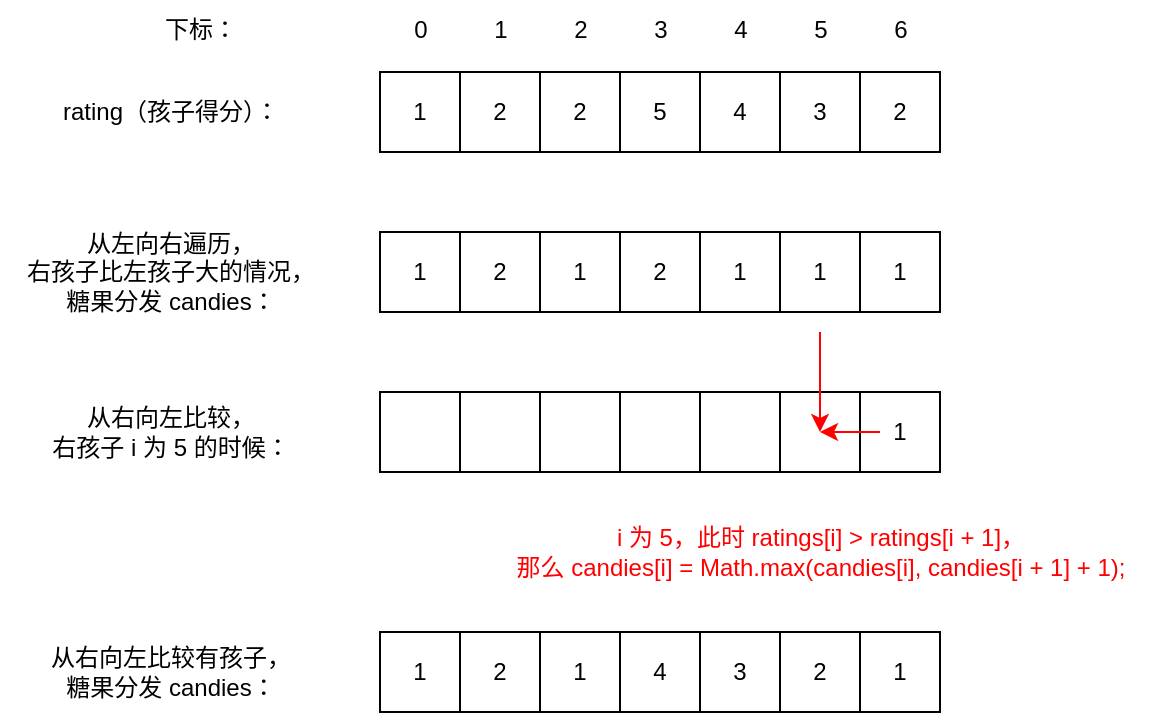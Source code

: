 <mxfile version="24.7.8">
  <diagram name="第 1 页" id="8yIdfQeqXRzx3Cp5AqD7">
    <mxGraphModel dx="954" dy="727" grid="1" gridSize="10" guides="1" tooltips="1" connect="1" arrows="1" fold="1" page="1" pageScale="1" pageWidth="827" pageHeight="1169" math="0" shadow="0">
      <root>
        <mxCell id="0" />
        <mxCell id="1" parent="0" />
        <mxCell id="0dEdYOCYhn5tAiqm6XrN-1" value="1" style="rounded=0;whiteSpace=wrap;html=1;" vertex="1" parent="1">
          <mxGeometry x="280" y="80" width="40" height="40" as="geometry" />
        </mxCell>
        <mxCell id="0dEdYOCYhn5tAiqm6XrN-2" value="2" style="rounded=0;whiteSpace=wrap;html=1;" vertex="1" parent="1">
          <mxGeometry x="320" y="80" width="40" height="40" as="geometry" />
        </mxCell>
        <mxCell id="0dEdYOCYhn5tAiqm6XrN-3" value="5" style="rounded=0;whiteSpace=wrap;html=1;" vertex="1" parent="1">
          <mxGeometry x="400" y="80" width="40" height="40" as="geometry" />
        </mxCell>
        <mxCell id="0dEdYOCYhn5tAiqm6XrN-4" value="4" style="rounded=0;whiteSpace=wrap;html=1;" vertex="1" parent="1">
          <mxGeometry x="440" y="80" width="40" height="40" as="geometry" />
        </mxCell>
        <mxCell id="0dEdYOCYhn5tAiqm6XrN-5" value="3" style="rounded=0;whiteSpace=wrap;html=1;" vertex="1" parent="1">
          <mxGeometry x="480" y="80" width="40" height="40" as="geometry" />
        </mxCell>
        <mxCell id="0dEdYOCYhn5tAiqm6XrN-6" value="2" style="rounded=0;whiteSpace=wrap;html=1;" vertex="1" parent="1">
          <mxGeometry x="360" y="80" width="40" height="40" as="geometry" />
        </mxCell>
        <mxCell id="0dEdYOCYhn5tAiqm6XrN-7" value="2" style="rounded=0;whiteSpace=wrap;html=1;" vertex="1" parent="1">
          <mxGeometry x="520" y="80" width="40" height="40" as="geometry" />
        </mxCell>
        <mxCell id="0dEdYOCYhn5tAiqm6XrN-8" value="0" style="text;html=1;align=center;verticalAlign=middle;resizable=0;points=[];autosize=1;strokeColor=none;fillColor=none;" vertex="1" parent="1">
          <mxGeometry x="285" y="44" width="30" height="30" as="geometry" />
        </mxCell>
        <mxCell id="0dEdYOCYhn5tAiqm6XrN-9" value="2" style="text;html=1;align=center;verticalAlign=middle;resizable=0;points=[];autosize=1;strokeColor=none;fillColor=none;" vertex="1" parent="1">
          <mxGeometry x="365" y="44" width="30" height="30" as="geometry" />
        </mxCell>
        <mxCell id="0dEdYOCYhn5tAiqm6XrN-10" value="1" style="text;html=1;align=center;verticalAlign=middle;resizable=0;points=[];autosize=1;strokeColor=none;fillColor=none;" vertex="1" parent="1">
          <mxGeometry x="325" y="44" width="30" height="30" as="geometry" />
        </mxCell>
        <mxCell id="0dEdYOCYhn5tAiqm6XrN-11" value="3" style="text;html=1;align=center;verticalAlign=middle;resizable=0;points=[];autosize=1;strokeColor=none;fillColor=none;" vertex="1" parent="1">
          <mxGeometry x="405" y="44" width="30" height="30" as="geometry" />
        </mxCell>
        <mxCell id="0dEdYOCYhn5tAiqm6XrN-12" value="5" style="text;html=1;align=center;verticalAlign=middle;resizable=0;points=[];autosize=1;strokeColor=none;fillColor=none;" vertex="1" parent="1">
          <mxGeometry x="485" y="44" width="30" height="30" as="geometry" />
        </mxCell>
        <mxCell id="0dEdYOCYhn5tAiqm6XrN-13" value="4" style="text;html=1;align=center;verticalAlign=middle;resizable=0;points=[];autosize=1;strokeColor=none;fillColor=none;" vertex="1" parent="1">
          <mxGeometry x="445" y="44" width="30" height="30" as="geometry" />
        </mxCell>
        <mxCell id="0dEdYOCYhn5tAiqm6XrN-14" value="6" style="text;html=1;align=center;verticalAlign=middle;resizable=0;points=[];autosize=1;strokeColor=none;fillColor=none;" vertex="1" parent="1">
          <mxGeometry x="525" y="44" width="30" height="30" as="geometry" />
        </mxCell>
        <mxCell id="0dEdYOCYhn5tAiqm6XrN-15" value="下标：" style="text;html=1;align=center;verticalAlign=middle;resizable=0;points=[];autosize=1;strokeColor=none;fillColor=none;" vertex="1" parent="1">
          <mxGeometry x="160" y="44" width="60" height="30" as="geometry" />
        </mxCell>
        <mxCell id="0dEdYOCYhn5tAiqm6XrN-16" value="rating（孩子得分）：" style="text;html=1;align=center;verticalAlign=middle;resizable=0;points=[];autosize=1;strokeColor=none;fillColor=none;" vertex="1" parent="1">
          <mxGeometry x="110" y="85" width="130" height="30" as="geometry" />
        </mxCell>
        <mxCell id="0dEdYOCYhn5tAiqm6XrN-17" value="1" style="rounded=0;whiteSpace=wrap;html=1;" vertex="1" parent="1">
          <mxGeometry x="280" y="160" width="40" height="40" as="geometry" />
        </mxCell>
        <mxCell id="0dEdYOCYhn5tAiqm6XrN-18" value="2" style="rounded=0;whiteSpace=wrap;html=1;" vertex="1" parent="1">
          <mxGeometry x="320" y="160" width="40" height="40" as="geometry" />
        </mxCell>
        <mxCell id="0dEdYOCYhn5tAiqm6XrN-19" value="2" style="rounded=0;whiteSpace=wrap;html=1;" vertex="1" parent="1">
          <mxGeometry x="400" y="160" width="40" height="40" as="geometry" />
        </mxCell>
        <mxCell id="0dEdYOCYhn5tAiqm6XrN-20" value="1" style="rounded=0;whiteSpace=wrap;html=1;" vertex="1" parent="1">
          <mxGeometry x="440" y="160" width="40" height="40" as="geometry" />
        </mxCell>
        <mxCell id="0dEdYOCYhn5tAiqm6XrN-21" value="1" style="rounded=0;whiteSpace=wrap;html=1;" vertex="1" parent="1">
          <mxGeometry x="480" y="160" width="40" height="40" as="geometry" />
        </mxCell>
        <mxCell id="0dEdYOCYhn5tAiqm6XrN-22" value="1" style="rounded=0;whiteSpace=wrap;html=1;" vertex="1" parent="1">
          <mxGeometry x="360" y="160" width="40" height="40" as="geometry" />
        </mxCell>
        <mxCell id="0dEdYOCYhn5tAiqm6XrN-23" value="1" style="rounded=0;whiteSpace=wrap;html=1;" vertex="1" parent="1">
          <mxGeometry x="520" y="160" width="40" height="40" as="geometry" />
        </mxCell>
        <mxCell id="0dEdYOCYhn5tAiqm6XrN-24" value="从左向右遍历，&lt;div&gt;右孩子比左孩子大的情况，&lt;div&gt;糖果分发 candies：&lt;/div&gt;&lt;/div&gt;" style="text;html=1;align=center;verticalAlign=middle;resizable=0;points=[];autosize=1;strokeColor=none;fillColor=none;" vertex="1" parent="1">
          <mxGeometry x="90" y="150" width="170" height="60" as="geometry" />
        </mxCell>
        <mxCell id="0dEdYOCYhn5tAiqm6XrN-25" value="" style="rounded=0;whiteSpace=wrap;html=1;" vertex="1" parent="1">
          <mxGeometry x="280" y="240" width="40" height="40" as="geometry" />
        </mxCell>
        <mxCell id="0dEdYOCYhn5tAiqm6XrN-26" value="" style="rounded=0;whiteSpace=wrap;html=1;" vertex="1" parent="1">
          <mxGeometry x="320" y="240" width="40" height="40" as="geometry" />
        </mxCell>
        <mxCell id="0dEdYOCYhn5tAiqm6XrN-27" value="" style="rounded=0;whiteSpace=wrap;html=1;" vertex="1" parent="1">
          <mxGeometry x="400" y="240" width="40" height="40" as="geometry" />
        </mxCell>
        <mxCell id="0dEdYOCYhn5tAiqm6XrN-28" value="" style="rounded=0;whiteSpace=wrap;html=1;" vertex="1" parent="1">
          <mxGeometry x="440" y="240" width="40" height="40" as="geometry" />
        </mxCell>
        <mxCell id="0dEdYOCYhn5tAiqm6XrN-29" value="" style="rounded=0;whiteSpace=wrap;html=1;" vertex="1" parent="1">
          <mxGeometry x="480" y="240" width="40" height="40" as="geometry" />
        </mxCell>
        <mxCell id="0dEdYOCYhn5tAiqm6XrN-30" value="" style="rounded=0;whiteSpace=wrap;html=1;" vertex="1" parent="1">
          <mxGeometry x="360" y="240" width="40" height="40" as="geometry" />
        </mxCell>
        <mxCell id="0dEdYOCYhn5tAiqm6XrN-31" value="1" style="rounded=0;whiteSpace=wrap;html=1;" vertex="1" parent="1">
          <mxGeometry x="520" y="240" width="40" height="40" as="geometry" />
        </mxCell>
        <mxCell id="0dEdYOCYhn5tAiqm6XrN-32" value="从右向左比较，&lt;div&gt;右孩子 i 为 5 的时候：&lt;/div&gt;" style="text;html=1;align=center;verticalAlign=middle;resizable=0;points=[];autosize=1;strokeColor=none;fillColor=none;" vertex="1" parent="1">
          <mxGeometry x="105" y="240" width="140" height="40" as="geometry" />
        </mxCell>
        <mxCell id="0dEdYOCYhn5tAiqm6XrN-37" value="" style="endArrow=classic;html=1;rounded=0;strokeColor=#FF0000;" edge="1" parent="1">
          <mxGeometry width="50" height="50" relative="1" as="geometry">
            <mxPoint x="500" y="210" as="sourcePoint" />
            <mxPoint x="500" y="260" as="targetPoint" />
          </mxGeometry>
        </mxCell>
        <mxCell id="0dEdYOCYhn5tAiqm6XrN-38" value="" style="endArrow=classic;html=1;rounded=0;strokeColor=#FF0000;" edge="1" parent="1">
          <mxGeometry width="50" height="50" relative="1" as="geometry">
            <mxPoint x="530" y="260" as="sourcePoint" />
            <mxPoint x="500" y="260" as="targetPoint" />
          </mxGeometry>
        </mxCell>
        <mxCell id="0dEdYOCYhn5tAiqm6XrN-40" value="i 为 5，此时 ratings[i] &amp;gt; ratings[i + 1]，&lt;div&gt;那么 candies[i] = Math.max(candies[i], candies[i + 1] + 1);&lt;/div&gt;" style="text;html=1;align=center;verticalAlign=middle;resizable=0;points=[];autosize=1;strokeColor=none;fillColor=none;fontColor=#FF0000;" vertex="1" parent="1">
          <mxGeometry x="335" y="300" width="330" height="40" as="geometry" />
        </mxCell>
        <mxCell id="0dEdYOCYhn5tAiqm6XrN-41" value="1" style="rounded=0;whiteSpace=wrap;html=1;" vertex="1" parent="1">
          <mxGeometry x="280" y="360" width="40" height="40" as="geometry" />
        </mxCell>
        <mxCell id="0dEdYOCYhn5tAiqm6XrN-42" value="2" style="rounded=0;whiteSpace=wrap;html=1;" vertex="1" parent="1">
          <mxGeometry x="320" y="360" width="40" height="40" as="geometry" />
        </mxCell>
        <mxCell id="0dEdYOCYhn5tAiqm6XrN-43" value="4" style="rounded=0;whiteSpace=wrap;html=1;" vertex="1" parent="1">
          <mxGeometry x="400" y="360" width="40" height="40" as="geometry" />
        </mxCell>
        <mxCell id="0dEdYOCYhn5tAiqm6XrN-44" value="3" style="rounded=0;whiteSpace=wrap;html=1;" vertex="1" parent="1">
          <mxGeometry x="440" y="360" width="40" height="40" as="geometry" />
        </mxCell>
        <mxCell id="0dEdYOCYhn5tAiqm6XrN-45" value="2" style="rounded=0;whiteSpace=wrap;html=1;" vertex="1" parent="1">
          <mxGeometry x="480" y="360" width="40" height="40" as="geometry" />
        </mxCell>
        <mxCell id="0dEdYOCYhn5tAiqm6XrN-46" value="1" style="rounded=0;whiteSpace=wrap;html=1;" vertex="1" parent="1">
          <mxGeometry x="360" y="360" width="40" height="40" as="geometry" />
        </mxCell>
        <mxCell id="0dEdYOCYhn5tAiqm6XrN-47" value="1" style="rounded=0;whiteSpace=wrap;html=1;" vertex="1" parent="1">
          <mxGeometry x="520" y="360" width="40" height="40" as="geometry" />
        </mxCell>
        <mxCell id="0dEdYOCYhn5tAiqm6XrN-48" value="&lt;div&gt;&lt;div&gt;从右向左比较有孩子，&lt;br&gt;糖果分发 candies：&lt;/div&gt;&lt;/div&gt;" style="text;html=1;align=center;verticalAlign=middle;resizable=0;points=[];autosize=1;strokeColor=none;fillColor=none;" vertex="1" parent="1">
          <mxGeometry x="105" y="360" width="140" height="40" as="geometry" />
        </mxCell>
      </root>
    </mxGraphModel>
  </diagram>
</mxfile>
